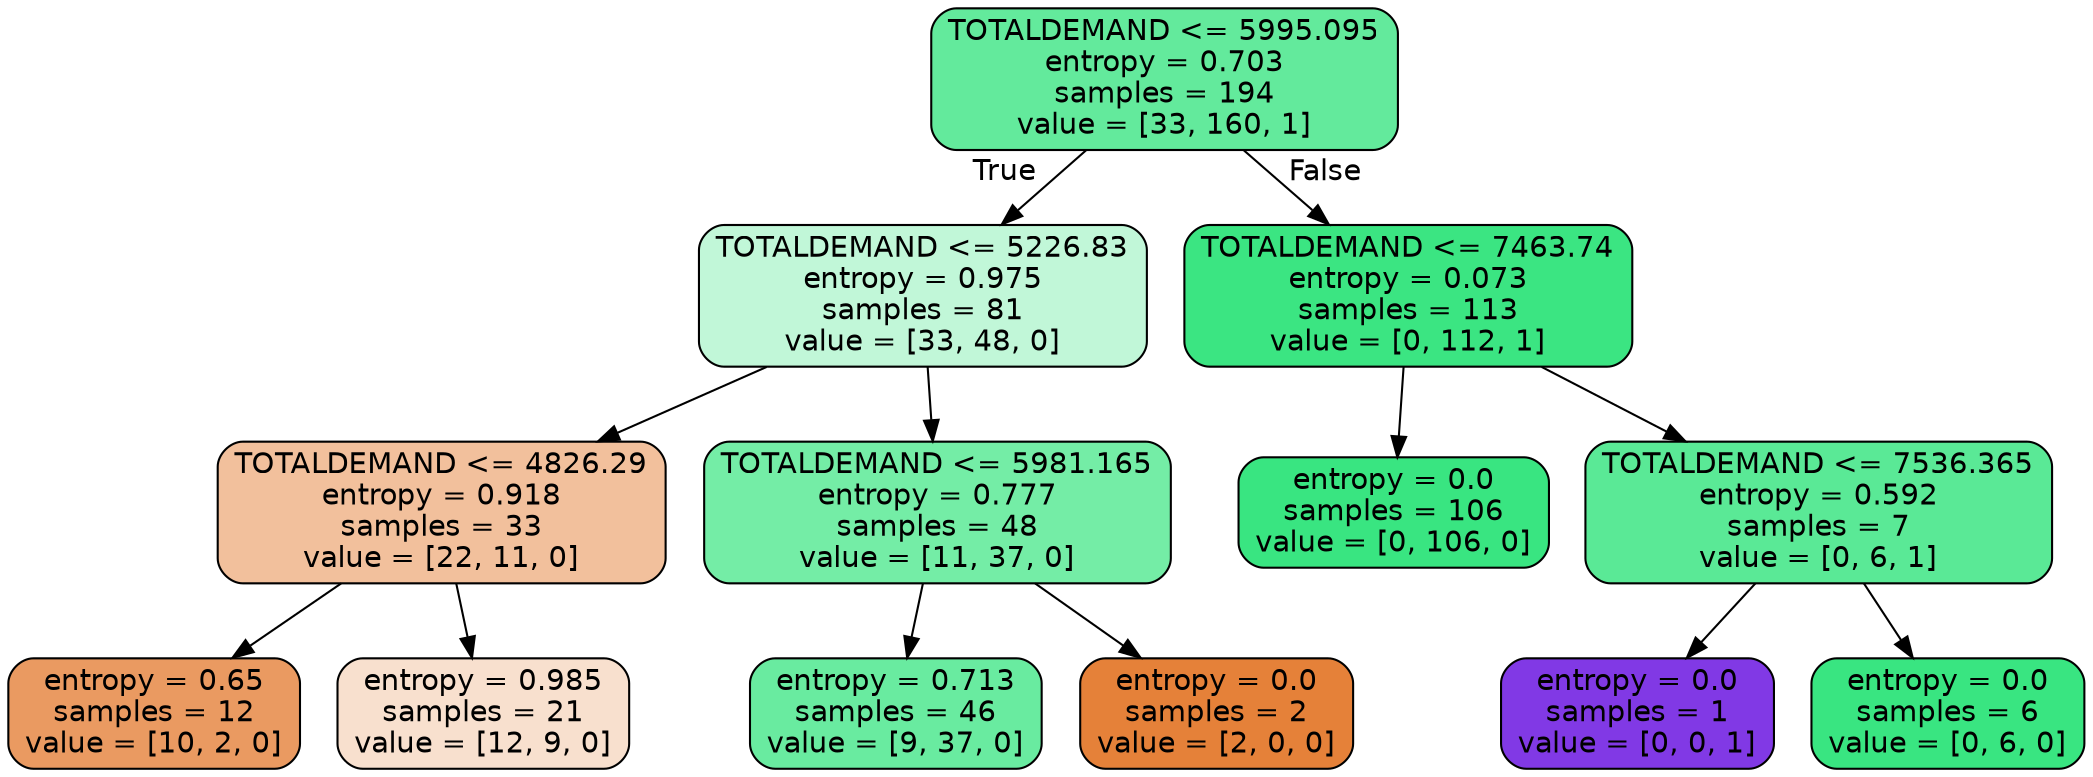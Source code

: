 digraph Tree {
node [shape=box, style="filled, rounded", color="black", fontname=helvetica] ;
edge [fontname=helvetica] ;
0 [label="TOTALDEMAND <= 5995.095\nentropy = 0.703\nsamples = 194\nvalue = [33, 160, 1]", fillcolor="#63ea9c"] ;
1 [label="TOTALDEMAND <= 5226.83\nentropy = 0.975\nsamples = 81\nvalue = [33, 48, 0]", fillcolor="#c1f7d8"] ;
0 -> 1 [labeldistance=2.5, labelangle=45, headlabel="True"] ;
2 [label="TOTALDEMAND <= 4826.29\nentropy = 0.918\nsamples = 33\nvalue = [22, 11, 0]", fillcolor="#f2c09c"] ;
1 -> 2 ;
3 [label="entropy = 0.65\nsamples = 12\nvalue = [10, 2, 0]", fillcolor="#ea9a61"] ;
2 -> 3 ;
4 [label="entropy = 0.985\nsamples = 21\nvalue = [12, 9, 0]", fillcolor="#f8e0ce"] ;
2 -> 4 ;
5 [label="TOTALDEMAND <= 5981.165\nentropy = 0.777\nsamples = 48\nvalue = [11, 37, 0]", fillcolor="#74eda6"] ;
1 -> 5 ;
6 [label="entropy = 0.713\nsamples = 46\nvalue = [9, 37, 0]", fillcolor="#69eba0"] ;
5 -> 6 ;
7 [label="entropy = 0.0\nsamples = 2\nvalue = [2, 0, 0]", fillcolor="#e58139"] ;
5 -> 7 ;
8 [label="TOTALDEMAND <= 7463.74\nentropy = 0.073\nsamples = 113\nvalue = [0, 112, 1]", fillcolor="#3be582"] ;
0 -> 8 [labeldistance=2.5, labelangle=-45, headlabel="False"] ;
9 [label="entropy = 0.0\nsamples = 106\nvalue = [0, 106, 0]", fillcolor="#39e581"] ;
8 -> 9 ;
10 [label="TOTALDEMAND <= 7536.365\nentropy = 0.592\nsamples = 7\nvalue = [0, 6, 1]", fillcolor="#5ae996"] ;
8 -> 10 ;
11 [label="entropy = 0.0\nsamples = 1\nvalue = [0, 0, 1]", fillcolor="#8139e5"] ;
10 -> 11 ;
12 [label="entropy = 0.0\nsamples = 6\nvalue = [0, 6, 0]", fillcolor="#39e581"] ;
10 -> 12 ;
}